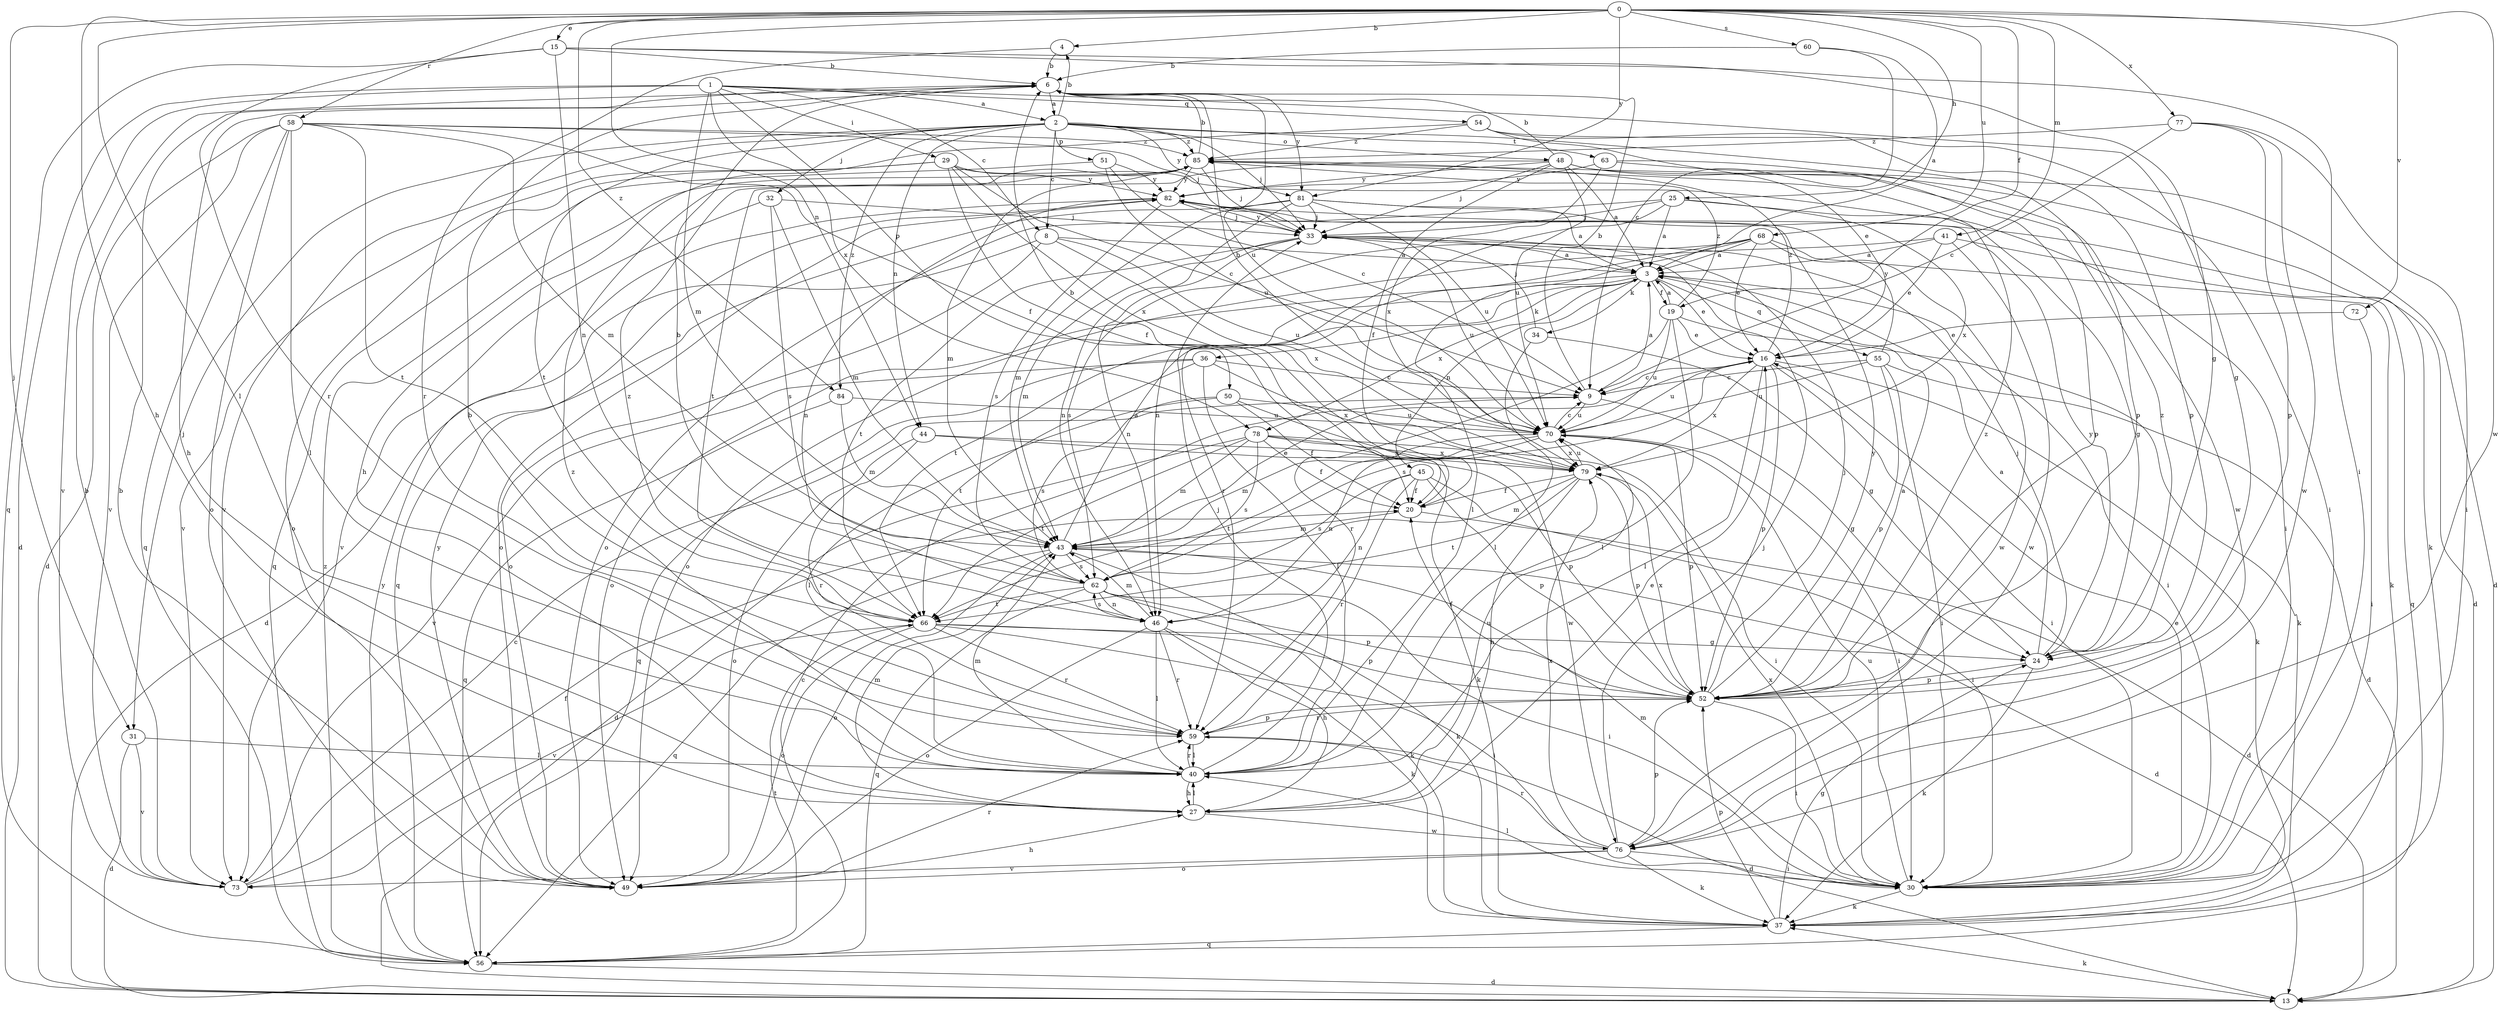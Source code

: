 strict digraph  {
0;
1;
2;
3;
4;
6;
8;
9;
13;
15;
16;
19;
20;
24;
25;
27;
29;
30;
31;
32;
33;
34;
36;
37;
40;
41;
43;
44;
45;
46;
48;
49;
50;
51;
52;
54;
55;
56;
58;
59;
60;
62;
63;
66;
68;
70;
72;
73;
76;
77;
78;
79;
81;
82;
84;
85;
0 -> 4  [label=b];
0 -> 15  [label=e];
0 -> 19  [label=f];
0 -> 25  [label=h];
0 -> 27  [label=h];
0 -> 31  [label=j];
0 -> 40  [label=l];
0 -> 41  [label=m];
0 -> 44  [label=n];
0 -> 58  [label=r];
0 -> 60  [label=s];
0 -> 68  [label=u];
0 -> 72  [label=v];
0 -> 76  [label=w];
0 -> 77  [label=x];
0 -> 81  [label=y];
0 -> 84  [label=z];
1 -> 2  [label=a];
1 -> 8  [label=c];
1 -> 13  [label=d];
1 -> 24  [label=g];
1 -> 29  [label=i];
1 -> 43  [label=m];
1 -> 50  [label=p];
1 -> 54  [label=q];
1 -> 73  [label=v];
1 -> 78  [label=x];
2 -> 4  [label=b];
2 -> 8  [label=c];
2 -> 31  [label=j];
2 -> 32  [label=j];
2 -> 33  [label=j];
2 -> 44  [label=n];
2 -> 48  [label=o];
2 -> 51  [label=p];
2 -> 52  [label=p];
2 -> 63  [label=t];
2 -> 66  [label=t];
2 -> 73  [label=v];
2 -> 81  [label=y];
2 -> 84  [label=z];
2 -> 85  [label=z];
3 -> 16  [label=e];
3 -> 19  [label=f];
3 -> 30  [label=i];
3 -> 34  [label=k];
3 -> 36  [label=k];
3 -> 45  [label=n];
3 -> 49  [label=o];
3 -> 55  [label=q];
3 -> 66  [label=t];
3 -> 78  [label=x];
4 -> 6  [label=b];
4 -> 59  [label=r];
6 -> 2  [label=a];
6 -> 27  [label=h];
6 -> 70  [label=u];
6 -> 81  [label=y];
8 -> 3  [label=a];
8 -> 13  [label=d];
8 -> 49  [label=o];
8 -> 70  [label=u];
8 -> 79  [label=x];
9 -> 3  [label=a];
9 -> 6  [label=b];
9 -> 24  [label=g];
9 -> 70  [label=u];
13 -> 37  [label=k];
15 -> 6  [label=b];
15 -> 24  [label=g];
15 -> 30  [label=i];
15 -> 46  [label=n];
15 -> 56  [label=q];
15 -> 59  [label=r];
16 -> 9  [label=c];
16 -> 30  [label=i];
16 -> 37  [label=k];
16 -> 40  [label=l];
16 -> 52  [label=p];
16 -> 62  [label=s];
16 -> 70  [label=u];
16 -> 79  [label=x];
16 -> 85  [label=z];
19 -> 3  [label=a];
19 -> 16  [label=e];
19 -> 37  [label=k];
19 -> 40  [label=l];
19 -> 59  [label=r];
19 -> 70  [label=u];
19 -> 85  [label=z];
20 -> 6  [label=b];
20 -> 13  [label=d];
20 -> 43  [label=m];
24 -> 3  [label=a];
24 -> 33  [label=j];
24 -> 37  [label=k];
24 -> 52  [label=p];
24 -> 82  [label=y];
24 -> 85  [label=z];
25 -> 3  [label=a];
25 -> 24  [label=g];
25 -> 33  [label=j];
25 -> 46  [label=n];
25 -> 49  [label=o];
25 -> 79  [label=x];
27 -> 16  [label=e];
27 -> 40  [label=l];
27 -> 43  [label=m];
27 -> 70  [label=u];
27 -> 76  [label=w];
29 -> 9  [label=c];
29 -> 20  [label=f];
29 -> 30  [label=i];
29 -> 49  [label=o];
29 -> 73  [label=v];
29 -> 79  [label=x];
29 -> 82  [label=y];
30 -> 16  [label=e];
30 -> 37  [label=k];
30 -> 40  [label=l];
30 -> 43  [label=m];
30 -> 70  [label=u];
30 -> 79  [label=x];
31 -> 13  [label=d];
31 -> 40  [label=l];
31 -> 73  [label=v];
32 -> 33  [label=j];
32 -> 43  [label=m];
32 -> 62  [label=s];
32 -> 73  [label=v];
33 -> 3  [label=a];
33 -> 43  [label=m];
33 -> 46  [label=n];
33 -> 66  [label=t];
33 -> 70  [label=u];
33 -> 82  [label=y];
34 -> 24  [label=g];
34 -> 33  [label=j];
34 -> 40  [label=l];
36 -> 9  [label=c];
36 -> 40  [label=l];
36 -> 56  [label=q];
36 -> 66  [label=t];
36 -> 73  [label=v];
36 -> 79  [label=x];
37 -> 24  [label=g];
37 -> 52  [label=p];
37 -> 56  [label=q];
40 -> 27  [label=h];
40 -> 33  [label=j];
40 -> 43  [label=m];
40 -> 59  [label=r];
40 -> 85  [label=z];
41 -> 3  [label=a];
41 -> 16  [label=e];
41 -> 49  [label=o];
41 -> 56  [label=q];
41 -> 76  [label=w];
43 -> 3  [label=a];
43 -> 13  [label=d];
43 -> 16  [label=e];
43 -> 37  [label=k];
43 -> 49  [label=o];
43 -> 56  [label=q];
43 -> 62  [label=s];
44 -> 49  [label=o];
44 -> 52  [label=p];
44 -> 59  [label=r];
44 -> 79  [label=x];
45 -> 20  [label=f];
45 -> 30  [label=i];
45 -> 46  [label=n];
45 -> 52  [label=p];
45 -> 59  [label=r];
45 -> 62  [label=s];
46 -> 27  [label=h];
46 -> 37  [label=k];
46 -> 40  [label=l];
46 -> 43  [label=m];
46 -> 49  [label=o];
46 -> 59  [label=r];
46 -> 62  [label=s];
48 -> 3  [label=a];
48 -> 6  [label=b];
48 -> 13  [label=d];
48 -> 20  [label=f];
48 -> 33  [label=j];
48 -> 37  [label=k];
48 -> 66  [label=t];
48 -> 70  [label=u];
48 -> 82  [label=y];
49 -> 6  [label=b];
49 -> 27  [label=h];
49 -> 59  [label=r];
49 -> 82  [label=y];
50 -> 20  [label=f];
50 -> 40  [label=l];
50 -> 62  [label=s];
50 -> 70  [label=u];
50 -> 76  [label=w];
51 -> 9  [label=c];
51 -> 56  [label=q];
51 -> 70  [label=u];
51 -> 82  [label=y];
52 -> 3  [label=a];
52 -> 20  [label=f];
52 -> 30  [label=i];
52 -> 33  [label=j];
52 -> 59  [label=r];
52 -> 79  [label=x];
52 -> 82  [label=y];
52 -> 85  [label=z];
54 -> 16  [label=e];
54 -> 27  [label=h];
54 -> 30  [label=i];
54 -> 52  [label=p];
54 -> 85  [label=z];
55 -> 9  [label=c];
55 -> 13  [label=d];
55 -> 30  [label=i];
55 -> 52  [label=p];
55 -> 70  [label=u];
55 -> 82  [label=y];
56 -> 9  [label=c];
56 -> 13  [label=d];
56 -> 66  [label=t];
56 -> 82  [label=y];
56 -> 85  [label=z];
58 -> 13  [label=d];
58 -> 20  [label=f];
58 -> 33  [label=j];
58 -> 40  [label=l];
58 -> 43  [label=m];
58 -> 49  [label=o];
58 -> 56  [label=q];
58 -> 66  [label=t];
58 -> 73  [label=v];
58 -> 85  [label=z];
59 -> 6  [label=b];
59 -> 13  [label=d];
59 -> 40  [label=l];
59 -> 52  [label=p];
60 -> 3  [label=a];
60 -> 6  [label=b];
60 -> 9  [label=c];
62 -> 6  [label=b];
62 -> 30  [label=i];
62 -> 37  [label=k];
62 -> 46  [label=n];
62 -> 52  [label=p];
62 -> 56  [label=q];
62 -> 66  [label=t];
63 -> 52  [label=p];
63 -> 76  [label=w];
63 -> 79  [label=x];
63 -> 82  [label=y];
66 -> 24  [label=g];
66 -> 30  [label=i];
66 -> 49  [label=o];
66 -> 52  [label=p];
66 -> 59  [label=r];
66 -> 73  [label=v];
66 -> 85  [label=z];
68 -> 3  [label=a];
68 -> 16  [label=e];
68 -> 37  [label=k];
68 -> 40  [label=l];
68 -> 59  [label=r];
68 -> 62  [label=s];
68 -> 76  [label=w];
70 -> 6  [label=b];
70 -> 9  [label=c];
70 -> 30  [label=i];
70 -> 43  [label=m];
70 -> 46  [label=n];
70 -> 52  [label=p];
70 -> 66  [label=t];
70 -> 79  [label=x];
72 -> 16  [label=e];
72 -> 30  [label=i];
73 -> 6  [label=b];
73 -> 9  [label=c];
73 -> 20  [label=f];
76 -> 30  [label=i];
76 -> 33  [label=j];
76 -> 37  [label=k];
76 -> 49  [label=o];
76 -> 52  [label=p];
76 -> 59  [label=r];
76 -> 73  [label=v];
76 -> 79  [label=x];
77 -> 9  [label=c];
77 -> 30  [label=i];
77 -> 52  [label=p];
77 -> 76  [label=w];
77 -> 85  [label=z];
78 -> 13  [label=d];
78 -> 20  [label=f];
78 -> 30  [label=i];
78 -> 37  [label=k];
78 -> 43  [label=m];
78 -> 62  [label=s];
78 -> 66  [label=t];
78 -> 79  [label=x];
79 -> 20  [label=f];
79 -> 27  [label=h];
79 -> 43  [label=m];
79 -> 52  [label=p];
79 -> 66  [label=t];
79 -> 70  [label=u];
81 -> 3  [label=a];
81 -> 13  [label=d];
81 -> 33  [label=j];
81 -> 43  [label=m];
81 -> 46  [label=n];
81 -> 56  [label=q];
81 -> 70  [label=u];
82 -> 33  [label=j];
82 -> 46  [label=n];
82 -> 49  [label=o];
82 -> 62  [label=s];
84 -> 43  [label=m];
84 -> 56  [label=q];
84 -> 70  [label=u];
85 -> 6  [label=b];
85 -> 33  [label=j];
85 -> 43  [label=m];
85 -> 82  [label=y];
}

